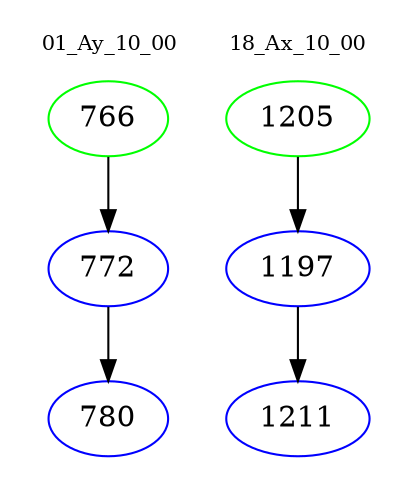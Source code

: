 digraph{
subgraph cluster_0 {
color = white
label = "01_Ay_10_00";
fontsize=10;
T0_766 [label="766", color="green"]
T0_766 -> T0_772 [color="black"]
T0_772 [label="772", color="blue"]
T0_772 -> T0_780 [color="black"]
T0_780 [label="780", color="blue"]
}
subgraph cluster_1 {
color = white
label = "18_Ax_10_00";
fontsize=10;
T1_1205 [label="1205", color="green"]
T1_1205 -> T1_1197 [color="black"]
T1_1197 [label="1197", color="blue"]
T1_1197 -> T1_1211 [color="black"]
T1_1211 [label="1211", color="blue"]
}
}
